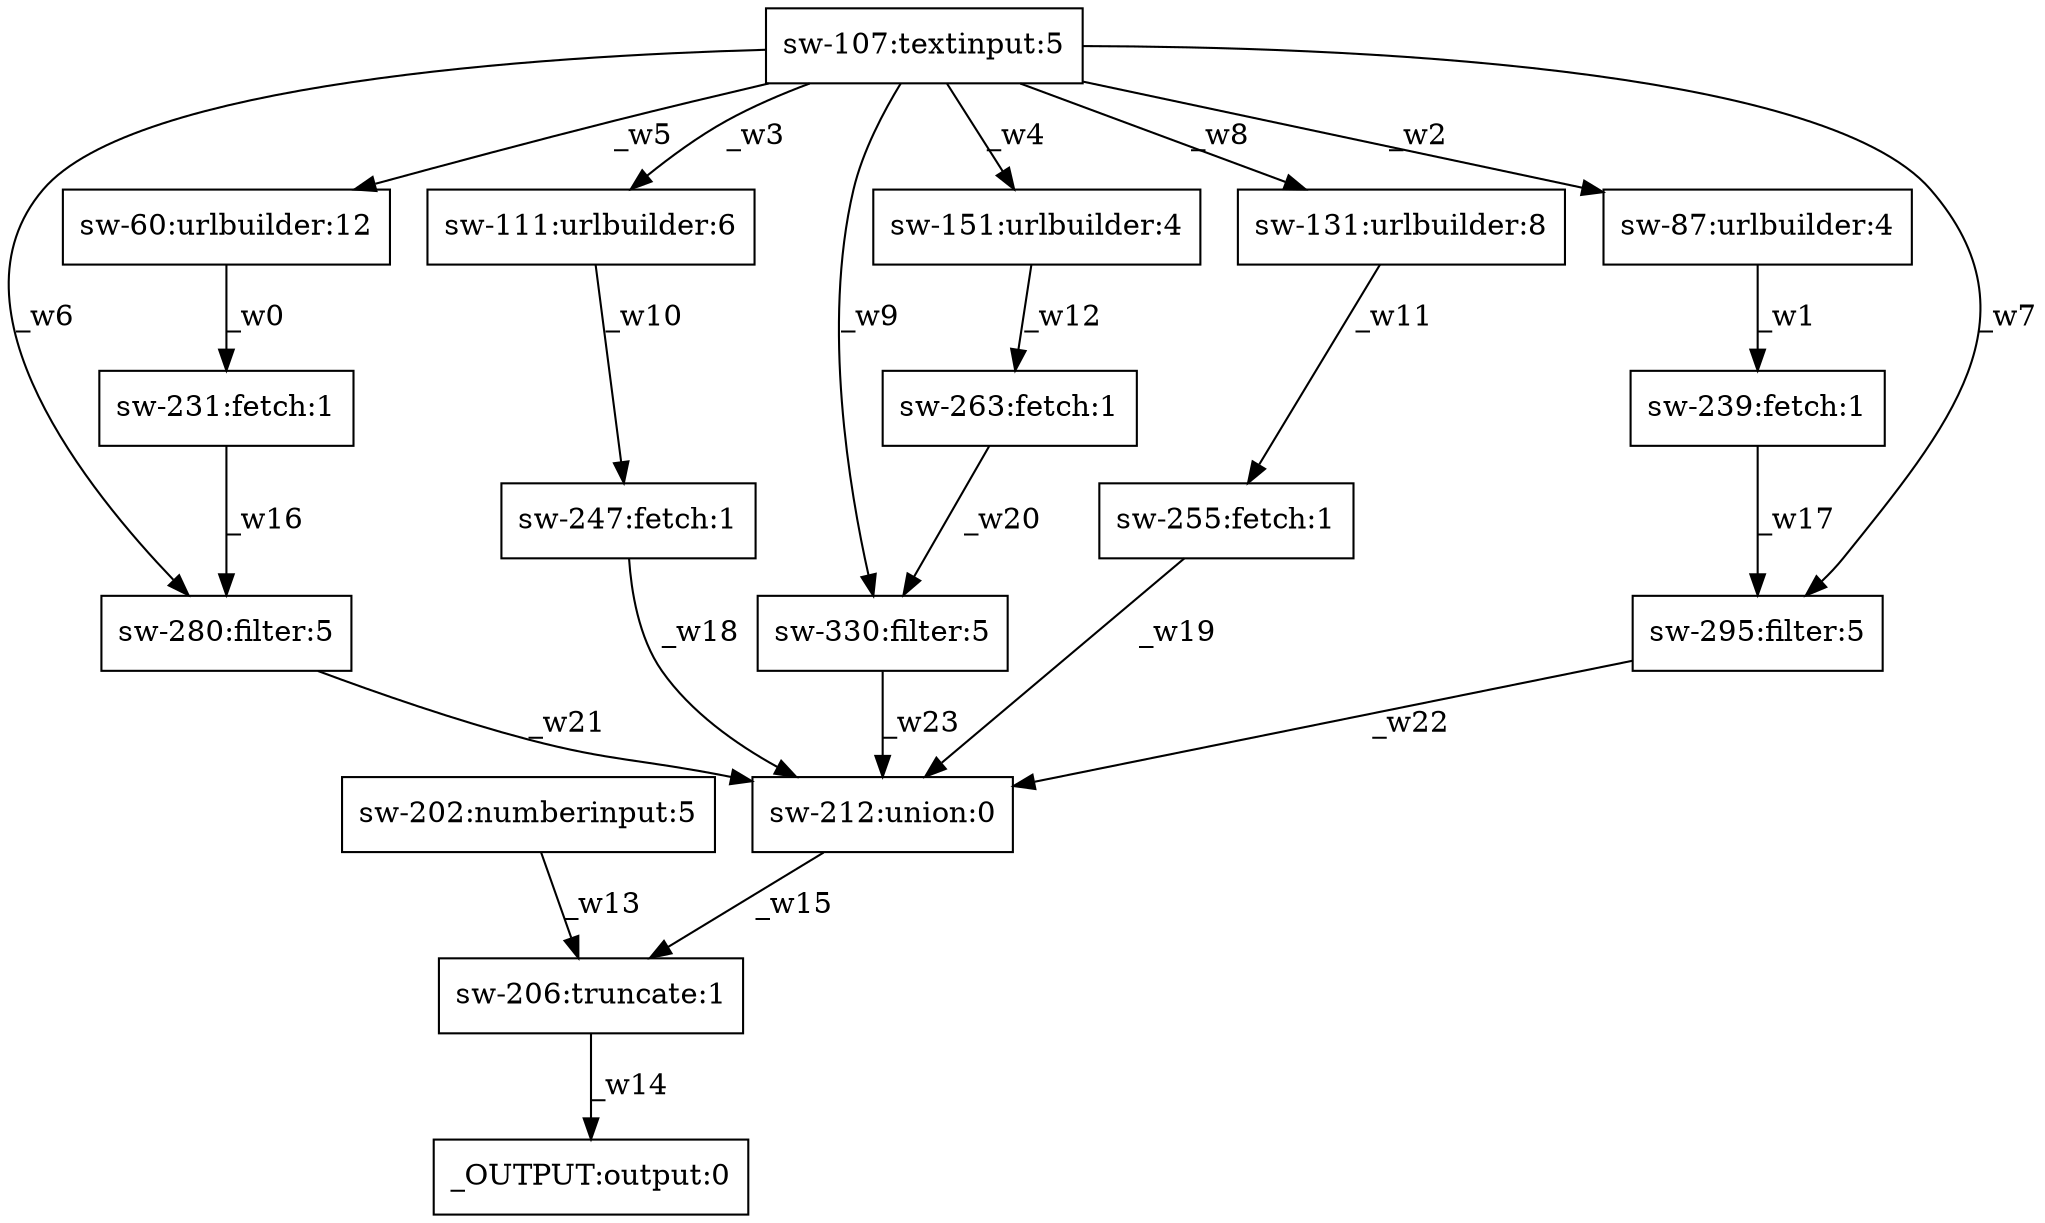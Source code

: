 digraph test1 { node [shape=box] "sw-280" [label="sw-280:filter:5"];"sw-60" [label="sw-60:urlbuilder:12"];"sw-330" [label="sw-330:filter:5"];"_OUTPUT" [label="_OUTPUT:output:0"];"sw-111" [label="sw-111:urlbuilder:6"];"sw-263" [label="sw-263:fetch:1"];"sw-255" [label="sw-255:fetch:1"];"sw-151" [label="sw-151:urlbuilder:4"];"sw-202" [label="sw-202:numberinput:5"];"sw-239" [label="sw-239:fetch:1"];"sw-206" [label="sw-206:truncate:1"];"sw-212" [label="sw-212:union:0"];"sw-231" [label="sw-231:fetch:1"];"sw-87" [label="sw-87:urlbuilder:4"];"sw-107" [label="sw-107:textinput:5"];"sw-247" [label="sw-247:fetch:1"];"sw-131" [label="sw-131:urlbuilder:8"];"sw-295" [label="sw-295:filter:5"];"sw-60" -> "sw-231" [label="_w0"];"sw-87" -> "sw-239" [label="_w1"];"sw-107" -> "sw-87" [label="_w2"];"sw-107" -> "sw-111" [label="_w3"];"sw-107" -> "sw-151" [label="_w4"];"sw-107" -> "sw-60" [label="_w5"];"sw-107" -> "sw-280" [label="_w6"];"sw-107" -> "sw-295" [label="_w7"];"sw-107" -> "sw-131" [label="_w8"];"sw-107" -> "sw-330" [label="_w9"];"sw-111" -> "sw-247" [label="_w10"];"sw-131" -> "sw-255" [label="_w11"];"sw-151" -> "sw-263" [label="_w12"];"sw-202" -> "sw-206" [label="_w13"];"sw-206" -> "_OUTPUT" [label="_w14"];"sw-212" -> "sw-206" [label="_w15"];"sw-231" -> "sw-280" [label="_w16"];"sw-239" -> "sw-295" [label="_w17"];"sw-247" -> "sw-212" [label="_w18"];"sw-255" -> "sw-212" [label="_w19"];"sw-263" -> "sw-330" [label="_w20"];"sw-280" -> "sw-212" [label="_w21"];"sw-295" -> "sw-212" [label="_w22"];"sw-330" -> "sw-212" [label="_w23"];}